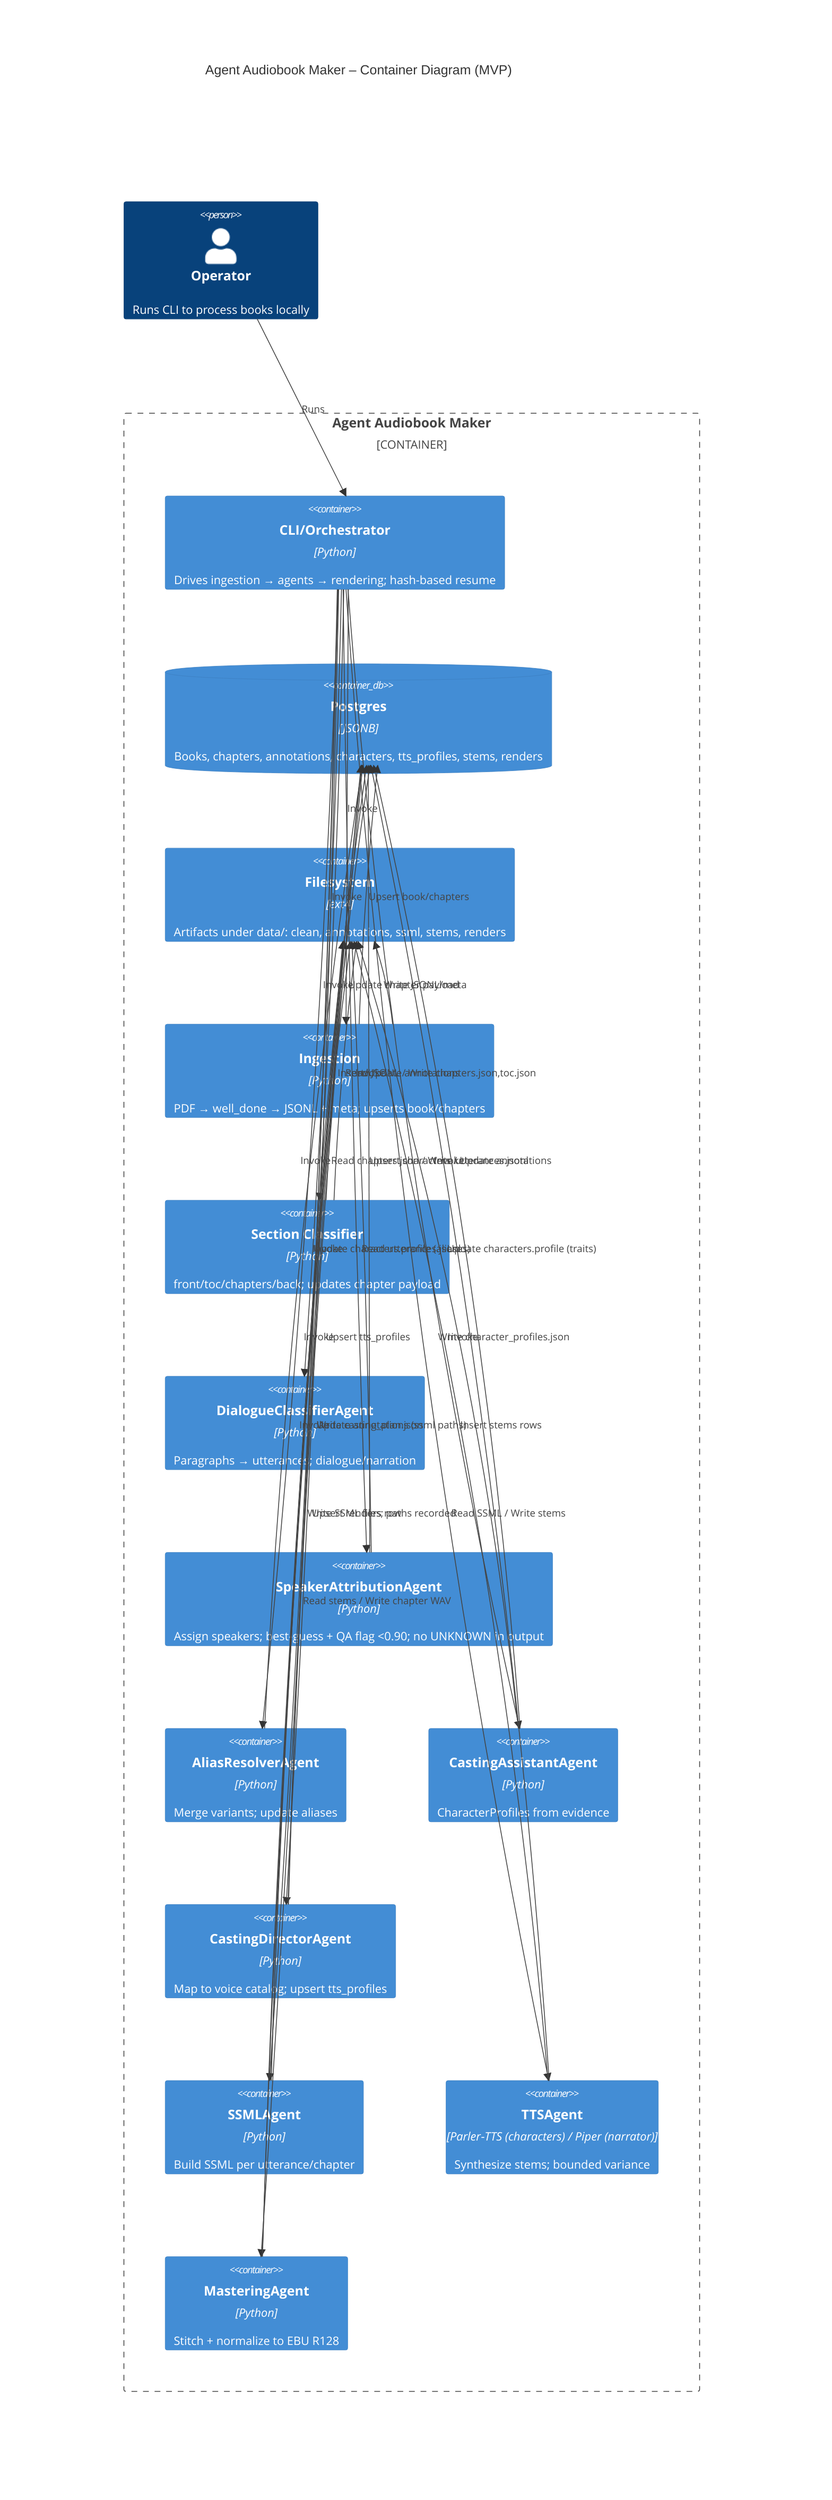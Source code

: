C4Container
    title Agent Audiobook Maker – Container Diagram (MVP)

    Person(user, "Operator", "Runs CLI to process books locally")

    Container_Boundary(app, "Agent Audiobook Maker") {
      Container(cli, "CLI/Orchestrator", "Python", "Drives ingestion → agents → rendering; hash-based resume")
      ContainerDb(pg, "Postgres", "JSONB", "Books, chapters, annotations, characters, tts_profiles, stems, renders")
      Container(fs, "Filesystem", "ext4", "Artifacts under data/: clean, annotations, ssml, stems, renders")

      Container(ing, "Ingestion", "Python", "PDF → well_done → JSONL + meta; upserts book/chapters")
      Container(struct, "Section Classifier", "Python", "front/toc/chapters/back; updates chapter payload")

      Container(dlg, "DialogueClassifierAgent", "Python", "Paragraphs → utterances; dialogue/narration")
  Container(spk, "SpeakerAttributionAgent", "Python", "Assign speakers; best‑guess + QA flag <0.90; no UNKNOWN in output")
      Container(alias, "AliasResolverAgent", "Python", "Merge variants; update aliases")
      Container(casta, "CastingAssistantAgent", "Python", "CharacterProfiles from evidence")
      Container(castd, "CastingDirectorAgent", "Python", "Map to voice catalog; upsert tts_profiles")
      Container(ssml, "SSMLAgent", "Python", "Build SSML per utterance/chapter")
  Container(ttp, "TTSAgent", "Parler‑TTS (characters) / Piper (narrator)", "Synthesize stems; bounded variance")
      Container(master, "MasteringAgent", "Python", "Stitch + normalize to EBU R128")
    }

    Rel(user, cli, "Runs")

    Rel(cli, ing, "Invoke")
    Rel(ing, fs, "Write JSONL/meta")
    Rel(ing, pg, "Upsert book/chapters")

    Rel(cli, struct, "Invoke")
    Rel(struct, fs, "Read JSONL / Write chapters.json,toc.json")
    Rel(struct, pg, "Update chapter payload")

    Rel(cli, dlg, "Invoke")
    Rel(dlg, fs, "Read chapters.json / Write utterances.jsonl")
    Rel(dlg, pg, "Insert/Update annotations")

    Rel(cli, spk, "Invoke")
    Rel(spk, fs, "Read utterances.jsonl")
    Rel(spk, pg, "Upsert characters / Update annotations")

    Rel(cli, alias, "Invoke")
    Rel(alias, pg, "Update characters.profile (aliases)")

    Rel(cli, casta, "Invoke")
    Rel(casta, fs, "Write character_profiles.json")
    Rel(casta, pg, "Update characters.profile (traits)")

    Rel(cli, castd, "Invoke")
    Rel(castd, fs, "Write casting_plan.json")
    Rel(castd, pg, "Upsert tts_profiles")

    Rel(cli, ssml, "Invoke")
    Rel(ssml, fs, "Write SSML files; paths recorded")
    Rel(ssml, pg, "Update annotations (ssml paths)")

    Rel(cli, ttp, "Invoke")
    Rel(ttp, fs, "Read SSML / Write stems")
    Rel(ttp, pg, "Insert stems rows")

    Rel(cli, master, "Invoke")
    Rel(master, fs, "Read stems / Write chapter WAV")
    Rel(master, pg, "Upsert renders row")

    UpdateLayoutConfig($c4ShapeInRow="4", $c4BoundaryInRow="1")